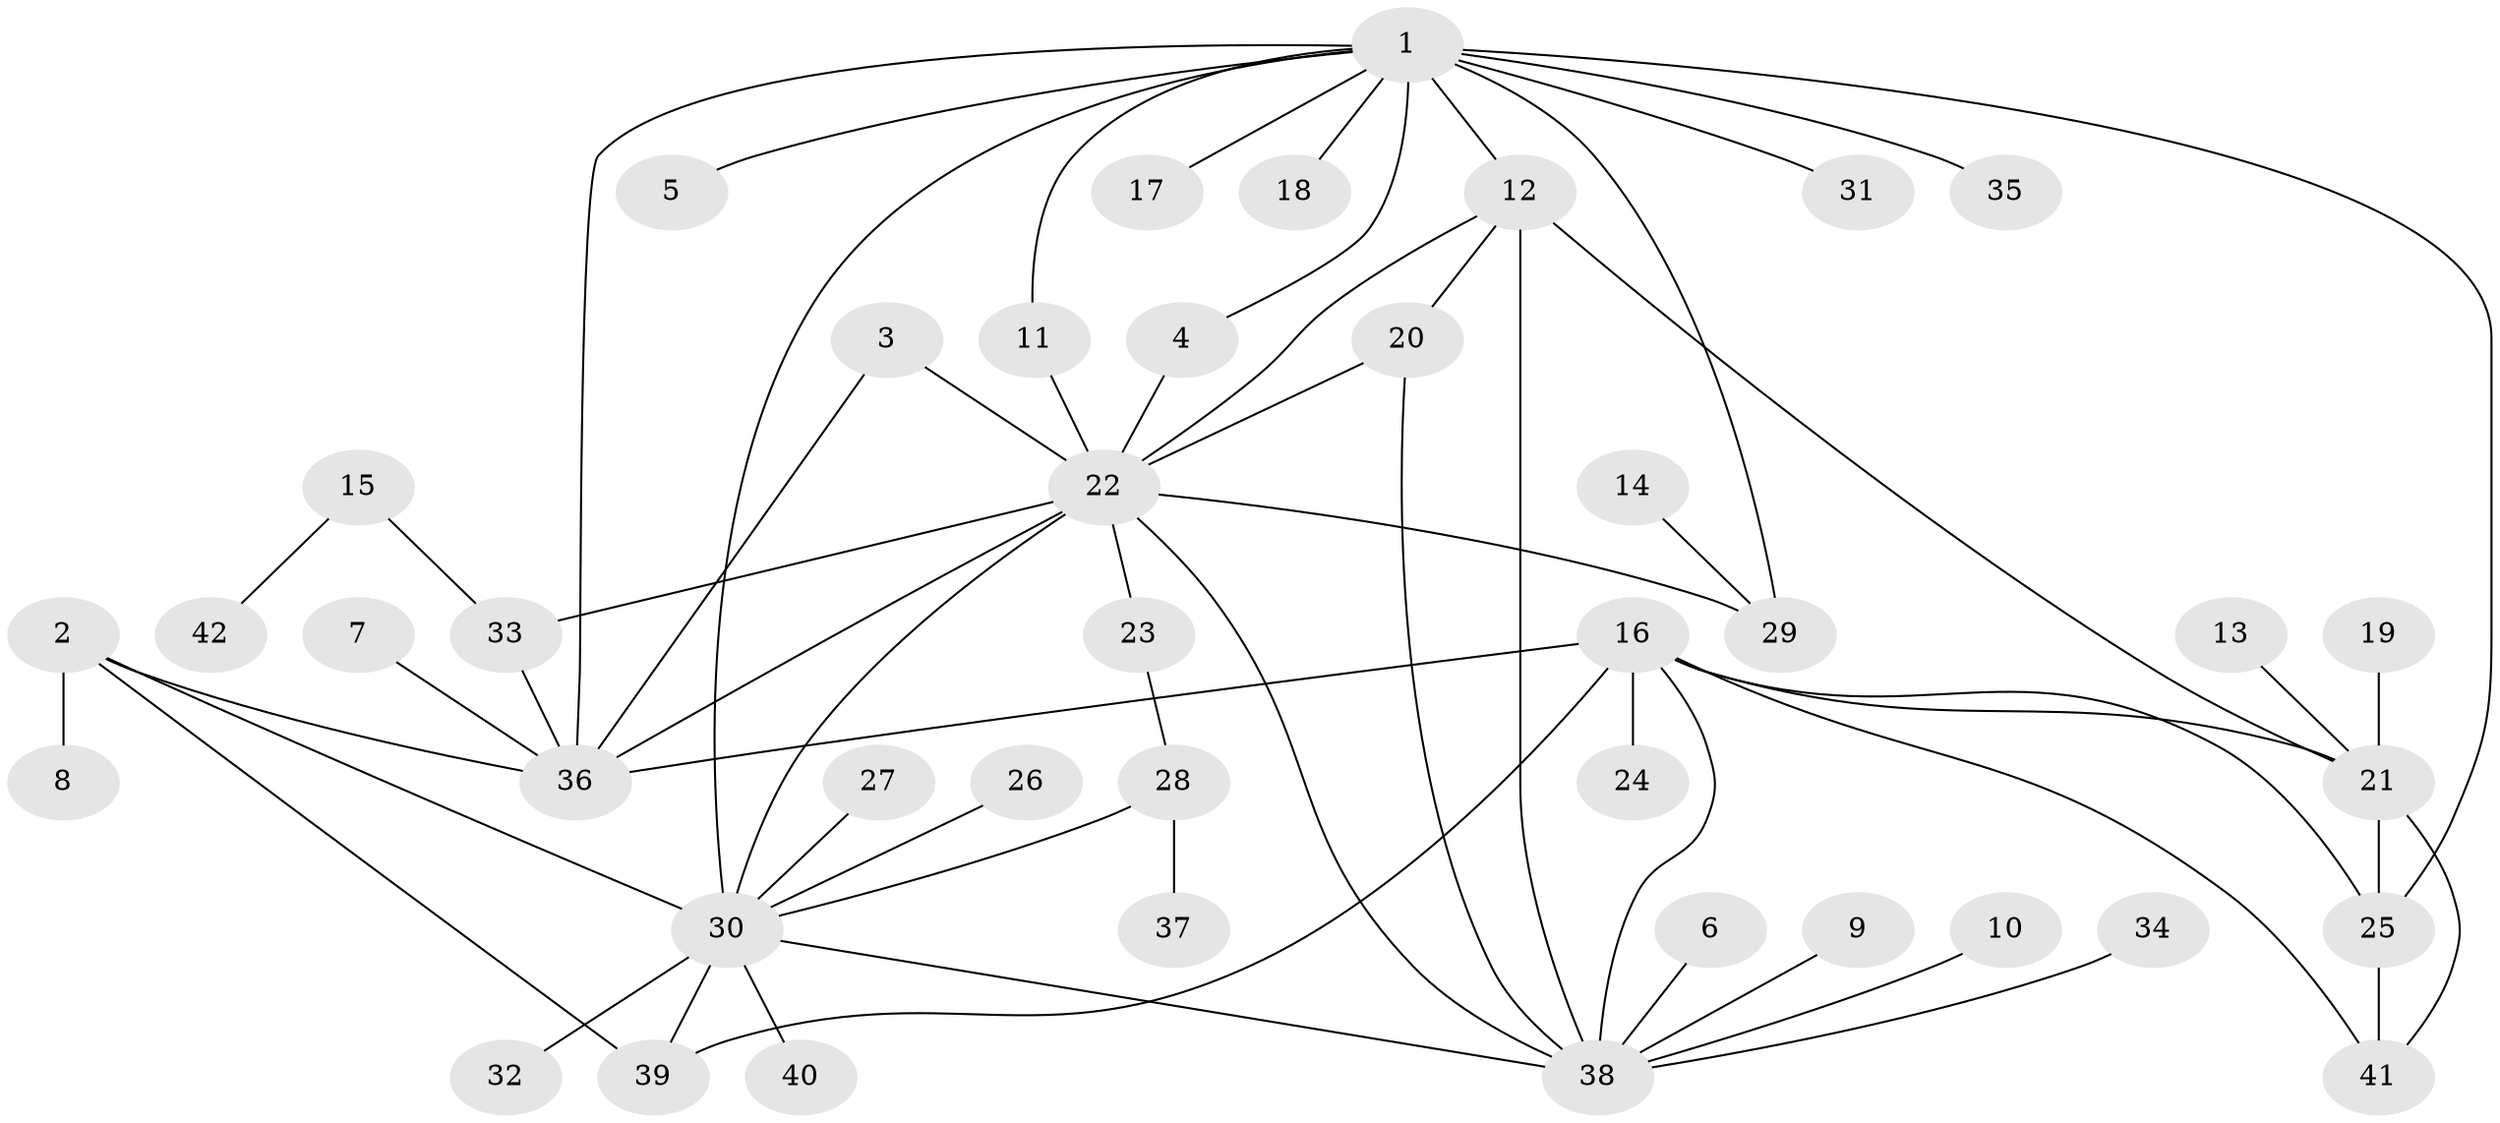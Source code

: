 // original degree distribution, {7: 0.03614457831325301, 9: 0.03614457831325301, 6: 0.08433734939759036, 5: 0.03614457831325301, 4: 0.060240963855421686, 12: 0.012048192771084338, 2: 0.14457831325301204, 1: 0.5180722891566265, 3: 0.07228915662650602}
// Generated by graph-tools (version 1.1) at 2025/26/03/09/25 03:26:40]
// undirected, 42 vertices, 62 edges
graph export_dot {
graph [start="1"]
  node [color=gray90,style=filled];
  1;
  2;
  3;
  4;
  5;
  6;
  7;
  8;
  9;
  10;
  11;
  12;
  13;
  14;
  15;
  16;
  17;
  18;
  19;
  20;
  21;
  22;
  23;
  24;
  25;
  26;
  27;
  28;
  29;
  30;
  31;
  32;
  33;
  34;
  35;
  36;
  37;
  38;
  39;
  40;
  41;
  42;
  1 -- 4 [weight=1.0];
  1 -- 5 [weight=1.0];
  1 -- 11 [weight=1.0];
  1 -- 12 [weight=1.0];
  1 -- 17 [weight=1.0];
  1 -- 18 [weight=1.0];
  1 -- 25 [weight=1.0];
  1 -- 29 [weight=3.0];
  1 -- 30 [weight=2.0];
  1 -- 31 [weight=1.0];
  1 -- 35 [weight=1.0];
  1 -- 36 [weight=1.0];
  2 -- 8 [weight=1.0];
  2 -- 30 [weight=2.0];
  2 -- 36 [weight=1.0];
  2 -- 39 [weight=2.0];
  3 -- 22 [weight=1.0];
  3 -- 36 [weight=1.0];
  4 -- 22 [weight=1.0];
  6 -- 38 [weight=1.0];
  7 -- 36 [weight=1.0];
  9 -- 38 [weight=1.0];
  10 -- 38 [weight=1.0];
  11 -- 22 [weight=1.0];
  12 -- 20 [weight=1.0];
  12 -- 21 [weight=1.0];
  12 -- 22 [weight=1.0];
  12 -- 38 [weight=1.0];
  13 -- 21 [weight=1.0];
  14 -- 29 [weight=1.0];
  15 -- 33 [weight=1.0];
  15 -- 42 [weight=1.0];
  16 -- 21 [weight=1.0];
  16 -- 24 [weight=1.0];
  16 -- 25 [weight=1.0];
  16 -- 36 [weight=1.0];
  16 -- 38 [weight=1.0];
  16 -- 39 [weight=1.0];
  16 -- 41 [weight=1.0];
  19 -- 21 [weight=1.0];
  20 -- 22 [weight=1.0];
  20 -- 38 [weight=1.0];
  21 -- 25 [weight=1.0];
  21 -- 41 [weight=1.0];
  22 -- 23 [weight=1.0];
  22 -- 29 [weight=1.0];
  22 -- 30 [weight=1.0];
  22 -- 33 [weight=1.0];
  22 -- 36 [weight=2.0];
  22 -- 38 [weight=1.0];
  23 -- 28 [weight=1.0];
  25 -- 41 [weight=1.0];
  26 -- 30 [weight=1.0];
  27 -- 30 [weight=1.0];
  28 -- 30 [weight=1.0];
  28 -- 37 [weight=1.0];
  30 -- 32 [weight=1.0];
  30 -- 38 [weight=1.0];
  30 -- 39 [weight=1.0];
  30 -- 40 [weight=1.0];
  33 -- 36 [weight=2.0];
  34 -- 38 [weight=1.0];
}
